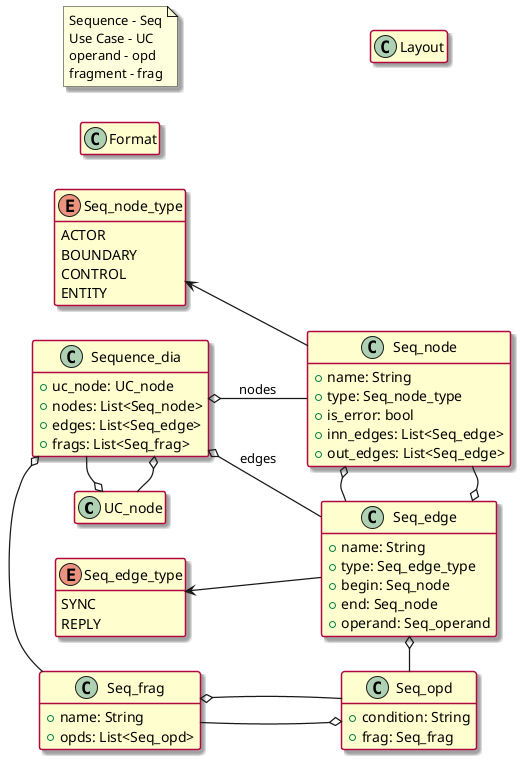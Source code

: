 @startuml

skinparam ArrowThickness 1.25
skinparam ClassBorderThickness 1.5
skinparam ClassBackgroundColor #FEFECE
skinparam ClassBorderColor #B20842

skinparam Shadowing true

' -----------------------------------------------

hide empty members
hide empty methods

' -----------------------------------------------

class UC_node {
}

' Дуги упорядочены по времени появления.
class Sequence_dia {
  +uc_node: UC_node
  +nodes: List<Seq_node>
  +edges: List<Seq_edge>
  +frags: List<Seq_frag>
}

note as N1
  Sequence - Seq
  Use Case - UC
  operand - opd
  fragment - frag
end note

class Seq_frag {
  +name: String
  +opds: List<Seq_opd>
}

class Seq_opd {
  +condition: String
  +frag: Seq_frag
}

' -----------------------------------------------

enum Seq_node_type {
  ACTOR
  BOUNDARY
  CONTROL
  ENTITY
}

enum Seq_edge_type {
  SYNC
  REPLY
}

class Seq_edge {
  +name: String
  +type: Seq_edge_type
  +begin: Seq_node
  +end: Seq_node
  +operand: Seq_operand
}

class Seq_node {
  +name: String
  +type: Seq_node_type
  +is_error: bool
  +inn_edges: List<Seq_edge>
  +out_edges: List<Seq_edge>
}

' -----------------------------------------------

class Format {
}
class Layout {
}

' -----------------------------------------------

left to right direction

Sequence_dia o-r- UC_node
Sequence_dia -r-o UC_node

Sequence_dia o-- Seq_edge : edges
Sequence_dia o-- Seq_node : nodes

Sequence_dia o-r- Seq_frag 

Seq_node -u-> Seq_node_type
Seq_edge -u-> Seq_edge_type

Seq_edge o-l- Seq_node
Seq_edge -l-o Seq_node
Seq_edge o-r- Seq_opd

Seq_opd o-u- Seq_frag
Seq_opd -u-o Seq_frag

@enduml